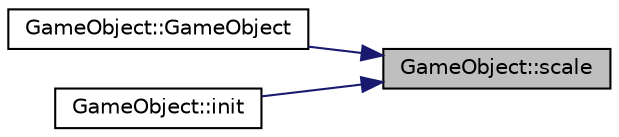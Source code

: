 digraph "GameObject::scale"
{
 // INTERACTIVE_SVG=YES
 // LATEX_PDF_SIZE
  bgcolor="transparent";
  edge [fontname="Helvetica",fontsize="10",labelfontname="Helvetica",labelfontsize="10"];
  node [fontname="Helvetica",fontsize="10",shape=record];
  rankdir="RL";
  Node1 [label="GameObject::scale",height=0.2,width=0.4,color="black", fillcolor="grey75", style="filled", fontcolor="black",tooltip=" "];
  Node1 -> Node2 [dir="back",color="midnightblue",fontsize="10",style="solid",fontname="Helvetica"];
  Node2 [label="GameObject::GameObject",height=0.2,width=0.4,color="black",URL="$d0/dd1/class_game_object.html#ac0cb3993a5f3e6fad08007e51c7a8116",tooltip=" "];
  Node1 -> Node3 [dir="back",color="midnightblue",fontsize="10",style="solid",fontname="Helvetica"];
  Node3 [label="GameObject::init",height=0.2,width=0.4,color="black",URL="$d0/dd1/class_game_object.html#aa43eedb1b049cba3ebe6831dff6a9b2f",tooltip=" "];
}
